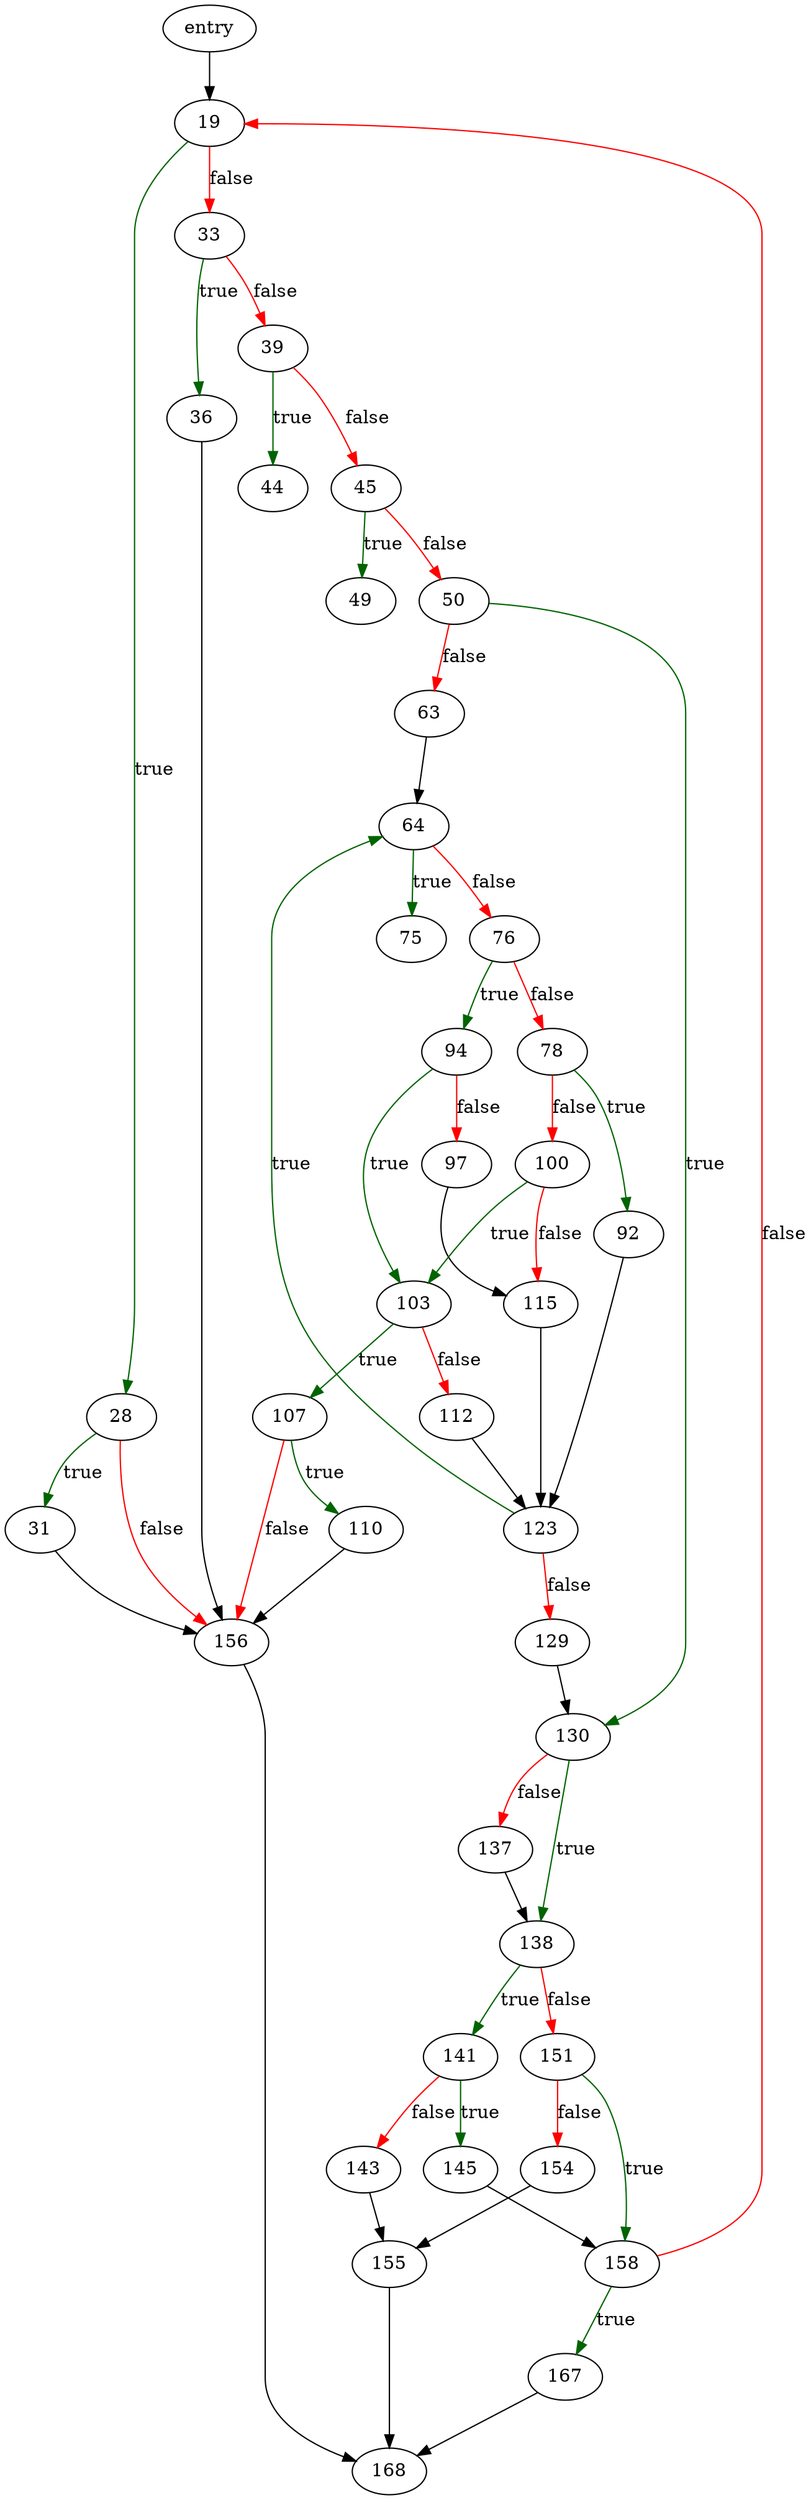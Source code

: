 digraph "extent_scan_read" {
	// Node definitions.
	1 [label=entry];
	19;
	28;
	31;
	33;
	36;
	39;
	44;
	45;
	49;
	50;
	63;
	64;
	75;
	76;
	78;
	92;
	94;
	97;
	100;
	103;
	107;
	110;
	112;
	115;
	123;
	129;
	130;
	137;
	138;
	141;
	143;
	145;
	151;
	154;
	155;
	156;
	158;
	167;
	168;

	// Edge definitions.
	1 -> 19;
	19 -> 28 [
		color=darkgreen
		label=true
	];
	19 -> 33 [
		color=red
		label=false
	];
	28 -> 31 [
		color=darkgreen
		label=true
	];
	28 -> 156 [
		color=red
		label=false
	];
	31 -> 156;
	33 -> 36 [
		color=darkgreen
		label=true
	];
	33 -> 39 [
		color=red
		label=false
	];
	36 -> 156;
	39 -> 44 [
		color=darkgreen
		label=true
	];
	39 -> 45 [
		color=red
		label=false
	];
	45 -> 49 [
		color=darkgreen
		label=true
	];
	45 -> 50 [
		color=red
		label=false
	];
	50 -> 63 [
		color=red
		label=false
	];
	50 -> 130 [
		color=darkgreen
		label=true
	];
	63 -> 64;
	64 -> 75 [
		color=darkgreen
		label=true
	];
	64 -> 76 [
		color=red
		label=false
	];
	76 -> 78 [
		color=red
		label=false
	];
	76 -> 94 [
		color=darkgreen
		label=true
	];
	78 -> 92 [
		color=darkgreen
		label=true
	];
	78 -> 100 [
		color=red
		label=false
	];
	92 -> 123;
	94 -> 97 [
		color=red
		label=false
	];
	94 -> 103 [
		color=darkgreen
		label=true
	];
	97 -> 115;
	100 -> 103 [
		color=darkgreen
		label=true
	];
	100 -> 115 [
		color=red
		label=false
	];
	103 -> 107 [
		color=darkgreen
		label=true
	];
	103 -> 112 [
		color=red
		label=false
	];
	107 -> 110 [
		color=darkgreen
		label=true
	];
	107 -> 156 [
		color=red
		label=false
	];
	110 -> 156;
	112 -> 123;
	115 -> 123;
	123 -> 64 [
		color=darkgreen
		label=true
	];
	123 -> 129 [
		color=red
		label=false
	];
	129 -> 130;
	130 -> 137 [
		color=red
		label=false
	];
	130 -> 138 [
		color=darkgreen
		label=true
	];
	137 -> 138;
	138 -> 141 [
		color=darkgreen
		label=true
	];
	138 -> 151 [
		color=red
		label=false
	];
	141 -> 143 [
		color=red
		label=false
	];
	141 -> 145 [
		color=darkgreen
		label=true
	];
	143 -> 155;
	145 -> 158;
	151 -> 154 [
		color=red
		label=false
	];
	151 -> 158 [
		color=darkgreen
		label=true
	];
	154 -> 155;
	155 -> 168;
	156 -> 168;
	158 -> 19 [
		color=red
		label=false
	];
	158 -> 167 [
		color=darkgreen
		label=true
	];
	167 -> 168;
}